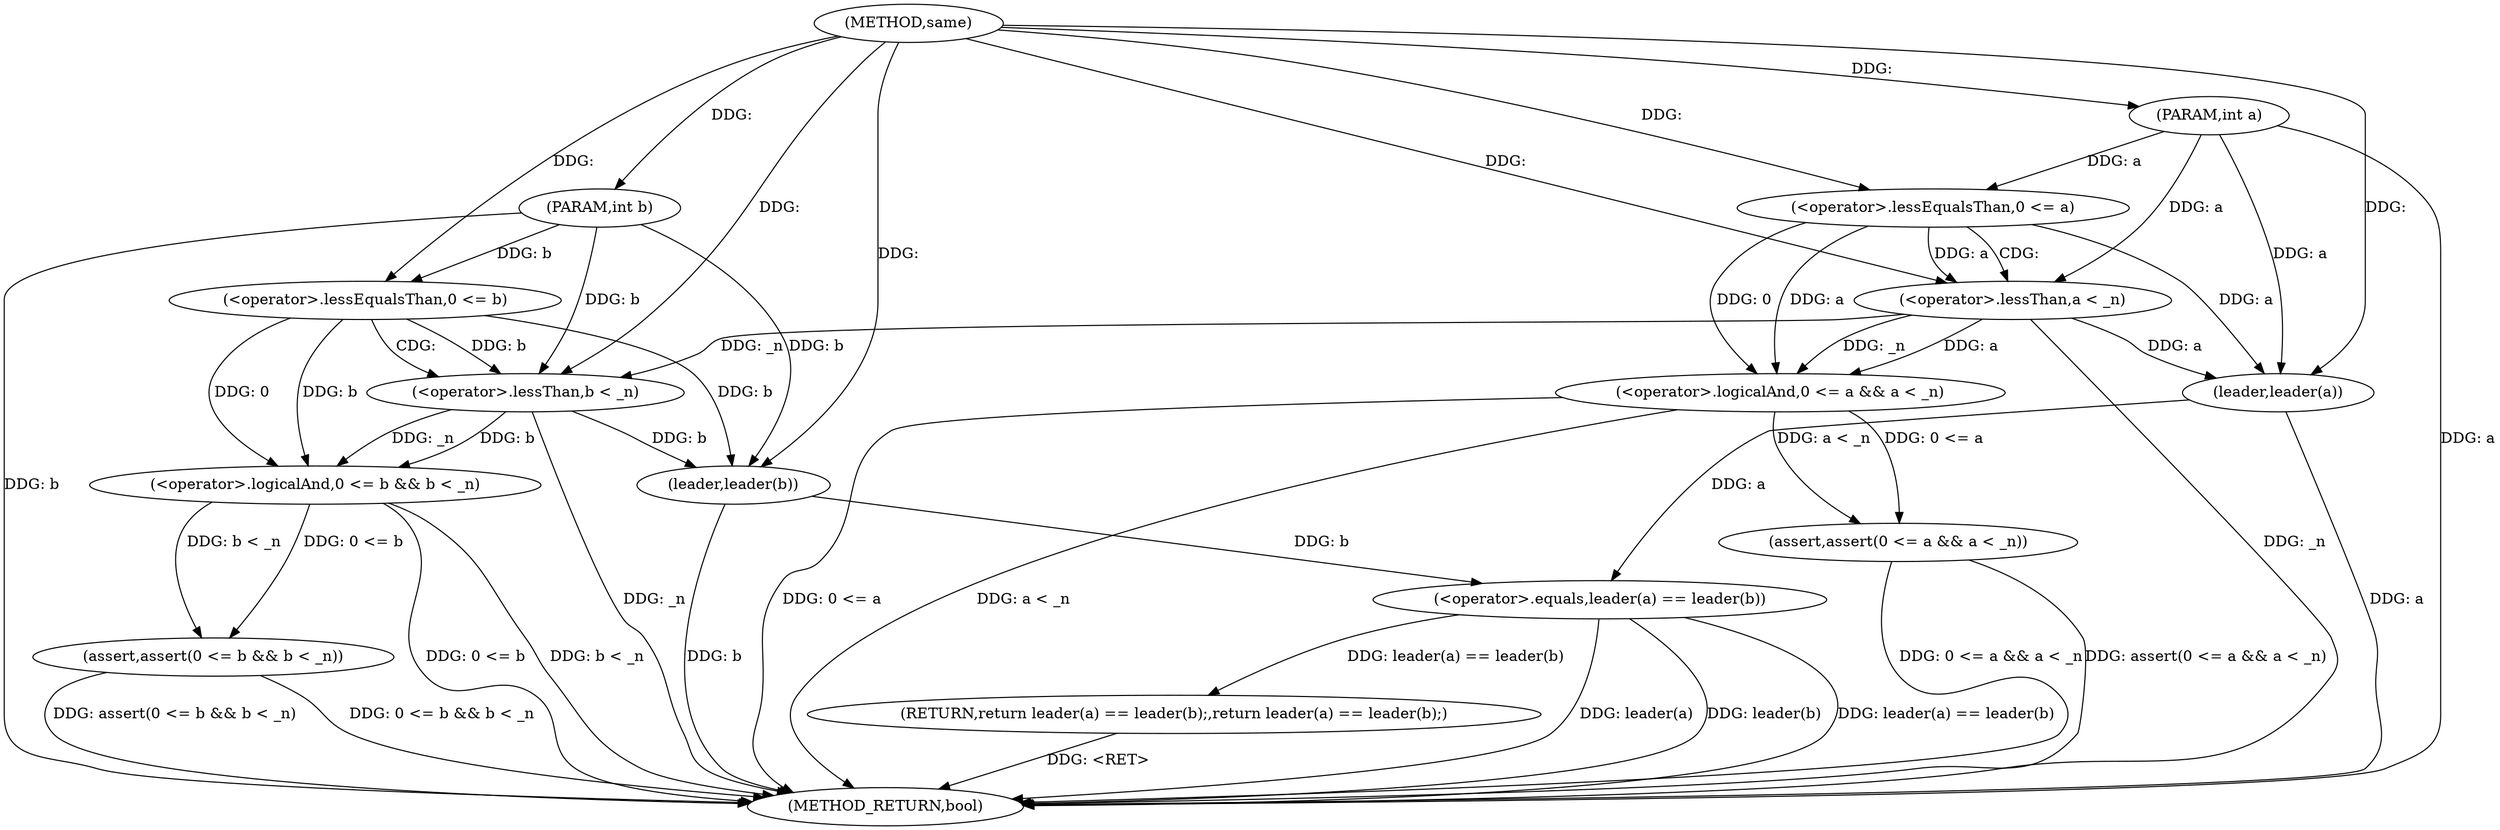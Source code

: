 digraph "same" {  
"1002905" [label = "(METHOD,same)" ]
"1002931" [label = "(METHOD_RETURN,bool)" ]
"1002906" [label = "(PARAM,int a)" ]
"1002907" [label = "(PARAM,int b)" ]
"1002909" [label = "(assert,assert(0 <= a && a < _n))" ]
"1002917" [label = "(assert,assert(0 <= b && b < _n))" ]
"1002925" [label = "(RETURN,return leader(a) == leader(b);,return leader(a) == leader(b);)" ]
"1002926" [label = "(<operator>.equals,leader(a) == leader(b))" ]
"1002910" [label = "(<operator>.logicalAnd,0 <= a && a < _n)" ]
"1002918" [label = "(<operator>.logicalAnd,0 <= b && b < _n)" ]
"1002911" [label = "(<operator>.lessEqualsThan,0 <= a)" ]
"1002914" [label = "(<operator>.lessThan,a < _n)" ]
"1002919" [label = "(<operator>.lessEqualsThan,0 <= b)" ]
"1002922" [label = "(<operator>.lessThan,b < _n)" ]
"1002927" [label = "(leader,leader(a))" ]
"1002929" [label = "(leader,leader(b))" ]
  "1002906" -> "1002931"  [ label = "DDG: a"] 
  "1002907" -> "1002931"  [ label = "DDG: b"] 
  "1002910" -> "1002931"  [ label = "DDG: 0 <= a"] 
  "1002914" -> "1002931"  [ label = "DDG: _n"] 
  "1002910" -> "1002931"  [ label = "DDG: a < _n"] 
  "1002909" -> "1002931"  [ label = "DDG: 0 <= a && a < _n"] 
  "1002909" -> "1002931"  [ label = "DDG: assert(0 <= a && a < _n)"] 
  "1002918" -> "1002931"  [ label = "DDG: 0 <= b"] 
  "1002922" -> "1002931"  [ label = "DDG: _n"] 
  "1002918" -> "1002931"  [ label = "DDG: b < _n"] 
  "1002917" -> "1002931"  [ label = "DDG: 0 <= b && b < _n"] 
  "1002917" -> "1002931"  [ label = "DDG: assert(0 <= b && b < _n)"] 
  "1002927" -> "1002931"  [ label = "DDG: a"] 
  "1002926" -> "1002931"  [ label = "DDG: leader(a)"] 
  "1002929" -> "1002931"  [ label = "DDG: b"] 
  "1002926" -> "1002931"  [ label = "DDG: leader(b)"] 
  "1002926" -> "1002931"  [ label = "DDG: leader(a) == leader(b)"] 
  "1002925" -> "1002931"  [ label = "DDG: <RET>"] 
  "1002905" -> "1002906"  [ label = "DDG: "] 
  "1002905" -> "1002907"  [ label = "DDG: "] 
  "1002926" -> "1002925"  [ label = "DDG: leader(a) == leader(b)"] 
  "1002910" -> "1002909"  [ label = "DDG: 0 <= a"] 
  "1002910" -> "1002909"  [ label = "DDG: a < _n"] 
  "1002918" -> "1002917"  [ label = "DDG: 0 <= b"] 
  "1002918" -> "1002917"  [ label = "DDG: b < _n"] 
  "1002911" -> "1002910"  [ label = "DDG: a"] 
  "1002911" -> "1002910"  [ label = "DDG: 0"] 
  "1002914" -> "1002910"  [ label = "DDG: a"] 
  "1002914" -> "1002910"  [ label = "DDG: _n"] 
  "1002919" -> "1002918"  [ label = "DDG: 0"] 
  "1002919" -> "1002918"  [ label = "DDG: b"] 
  "1002922" -> "1002918"  [ label = "DDG: _n"] 
  "1002922" -> "1002918"  [ label = "DDG: b"] 
  "1002927" -> "1002926"  [ label = "DDG: a"] 
  "1002929" -> "1002926"  [ label = "DDG: b"] 
  "1002905" -> "1002911"  [ label = "DDG: "] 
  "1002906" -> "1002911"  [ label = "DDG: a"] 
  "1002911" -> "1002914"  [ label = "DDG: a"] 
  "1002906" -> "1002914"  [ label = "DDG: a"] 
  "1002905" -> "1002914"  [ label = "DDG: "] 
  "1002905" -> "1002919"  [ label = "DDG: "] 
  "1002907" -> "1002919"  [ label = "DDG: b"] 
  "1002919" -> "1002922"  [ label = "DDG: b"] 
  "1002907" -> "1002922"  [ label = "DDG: b"] 
  "1002905" -> "1002922"  [ label = "DDG: "] 
  "1002914" -> "1002922"  [ label = "DDG: _n"] 
  "1002911" -> "1002927"  [ label = "DDG: a"] 
  "1002914" -> "1002927"  [ label = "DDG: a"] 
  "1002906" -> "1002927"  [ label = "DDG: a"] 
  "1002905" -> "1002927"  [ label = "DDG: "] 
  "1002919" -> "1002929"  [ label = "DDG: b"] 
  "1002922" -> "1002929"  [ label = "DDG: b"] 
  "1002907" -> "1002929"  [ label = "DDG: b"] 
  "1002905" -> "1002929"  [ label = "DDG: "] 
  "1002911" -> "1002914"  [ label = "CDG: "] 
  "1002919" -> "1002922"  [ label = "CDG: "] 
}
